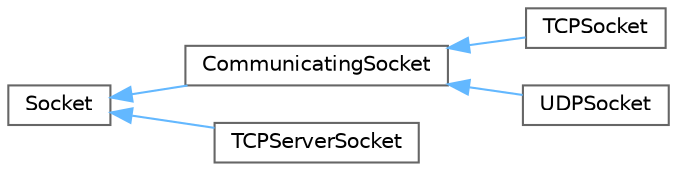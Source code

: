 digraph "Иерархия классов. Графический вид."
{
 // LATEX_PDF_SIZE
  bgcolor="transparent";
  edge [fontname=Helvetica,fontsize=10,labelfontname=Helvetica,labelfontsize=10];
  node [fontname=Helvetica,fontsize=10,shape=box,height=0.2,width=0.4];
  rankdir="LR";
  Node0 [id="Node000000",label="Socket",height=0.2,width=0.4,color="grey40", fillcolor="white", style="filled",URL="$class_socket.html",tooltip=" "];
  Node0 -> Node1 [id="edge2_Node000000_Node000001",dir="back",color="steelblue1",style="solid",tooltip=" "];
  Node1 [id="Node000001",label="CommunicatingSocket",height=0.2,width=0.4,color="grey40", fillcolor="white", style="filled",URL="$class_communicating_socket.html",tooltip=" "];
  Node1 -> Node2 [id="edge3_Node000001_Node000002",dir="back",color="steelblue1",style="solid",tooltip=" "];
  Node2 [id="Node000002",label="TCPSocket",height=0.2,width=0.4,color="grey40", fillcolor="white", style="filled",URL="$class_t_c_p_socket.html",tooltip=" "];
  Node1 -> Node3 [id="edge4_Node000001_Node000003",dir="back",color="steelblue1",style="solid",tooltip=" "];
  Node3 [id="Node000003",label="UDPSocket",height=0.2,width=0.4,color="grey40", fillcolor="white", style="filled",URL="$class_u_d_p_socket.html",tooltip=" "];
  Node0 -> Node4 [id="edge5_Node000000_Node000004",dir="back",color="steelblue1",style="solid",tooltip=" "];
  Node4 [id="Node000004",label="TCPServerSocket",height=0.2,width=0.4,color="grey40", fillcolor="white", style="filled",URL="$class_t_c_p_server_socket.html",tooltip=" "];
}
